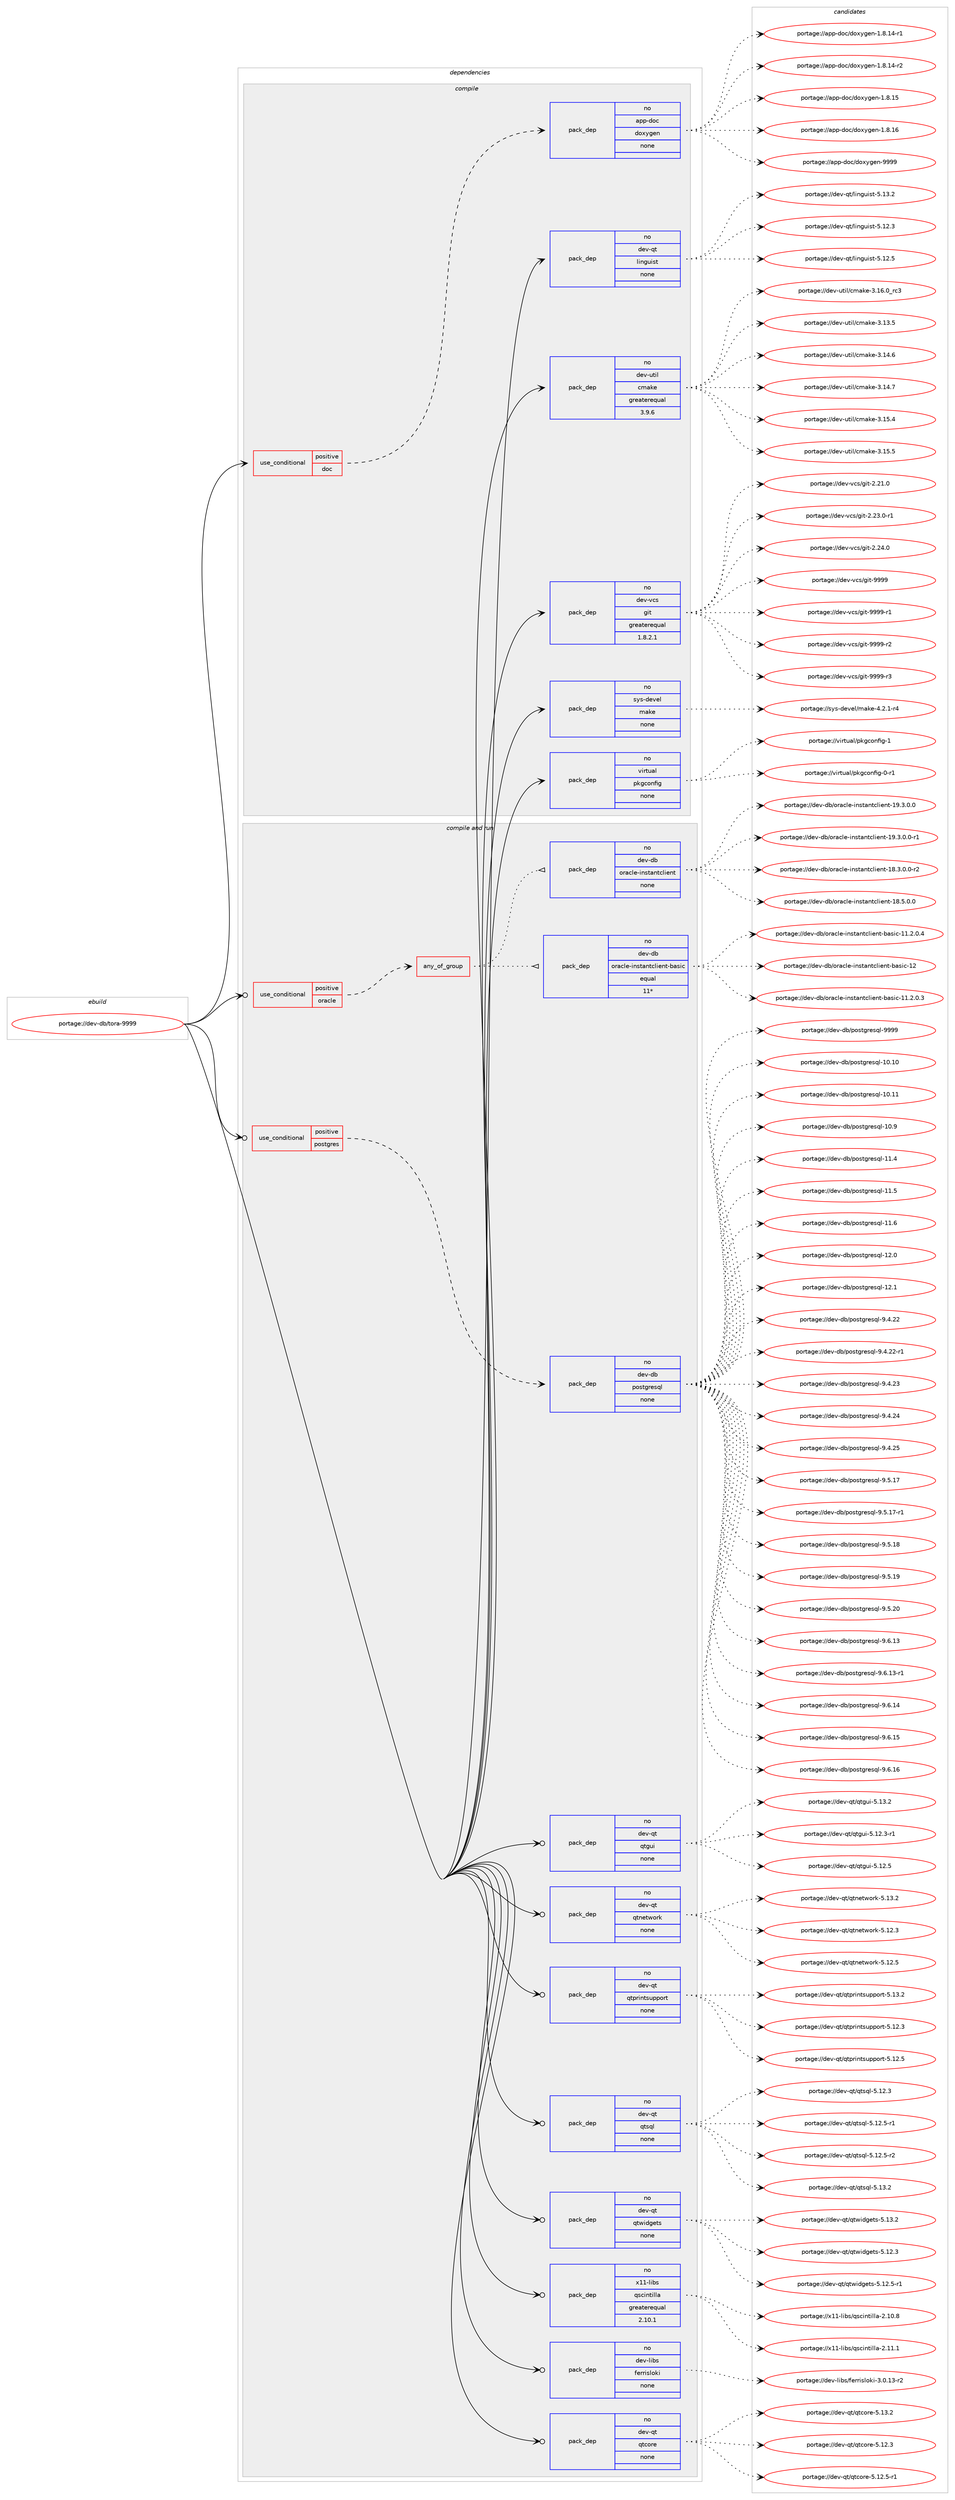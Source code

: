 digraph prolog {

# *************
# Graph options
# *************

newrank=true;
concentrate=true;
compound=true;
graph [rankdir=LR,fontname=Helvetica,fontsize=10,ranksep=1.5];#, ranksep=2.5, nodesep=0.2];
edge  [arrowhead=vee];
node  [fontname=Helvetica,fontsize=10];

# **********
# The ebuild
# **********

subgraph cluster_leftcol {
color=gray;
rank=same;
label=<<i>ebuild</i>>;
id [label="portage://dev-db/tora-9999", color=red, width=4, href="../dev-db/tora-9999.svg"];
}

# ****************
# The dependencies
# ****************

subgraph cluster_midcol {
color=gray;
label=<<i>dependencies</i>>;
subgraph cluster_compile {
fillcolor="#eeeeee";
style=filled;
label=<<i>compile</i>>;
subgraph cond13750 {
dependency59028 [label=<<TABLE BORDER="0" CELLBORDER="1" CELLSPACING="0" CELLPADDING="4"><TR><TD ROWSPAN="3" CELLPADDING="10">use_conditional</TD></TR><TR><TD>positive</TD></TR><TR><TD>doc</TD></TR></TABLE>>, shape=none, color=red];
subgraph pack43975 {
dependency59029 [label=<<TABLE BORDER="0" CELLBORDER="1" CELLSPACING="0" CELLPADDING="4" WIDTH="220"><TR><TD ROWSPAN="6" CELLPADDING="30">pack_dep</TD></TR><TR><TD WIDTH="110">no</TD></TR><TR><TD>app-doc</TD></TR><TR><TD>doxygen</TD></TR><TR><TD>none</TD></TR><TR><TD></TD></TR></TABLE>>, shape=none, color=blue];
}
dependency59028:e -> dependency59029:w [weight=20,style="dashed",arrowhead="vee"];
}
id:e -> dependency59028:w [weight=20,style="solid",arrowhead="vee"];
subgraph pack43976 {
dependency59030 [label=<<TABLE BORDER="0" CELLBORDER="1" CELLSPACING="0" CELLPADDING="4" WIDTH="220"><TR><TD ROWSPAN="6" CELLPADDING="30">pack_dep</TD></TR><TR><TD WIDTH="110">no</TD></TR><TR><TD>dev-qt</TD></TR><TR><TD>linguist</TD></TR><TR><TD>none</TD></TR><TR><TD></TD></TR></TABLE>>, shape=none, color=blue];
}
id:e -> dependency59030:w [weight=20,style="solid",arrowhead="vee"];
subgraph pack43977 {
dependency59031 [label=<<TABLE BORDER="0" CELLBORDER="1" CELLSPACING="0" CELLPADDING="4" WIDTH="220"><TR><TD ROWSPAN="6" CELLPADDING="30">pack_dep</TD></TR><TR><TD WIDTH="110">no</TD></TR><TR><TD>dev-util</TD></TR><TR><TD>cmake</TD></TR><TR><TD>greaterequal</TD></TR><TR><TD>3.9.6</TD></TR></TABLE>>, shape=none, color=blue];
}
id:e -> dependency59031:w [weight=20,style="solid",arrowhead="vee"];
subgraph pack43978 {
dependency59032 [label=<<TABLE BORDER="0" CELLBORDER="1" CELLSPACING="0" CELLPADDING="4" WIDTH="220"><TR><TD ROWSPAN="6" CELLPADDING="30">pack_dep</TD></TR><TR><TD WIDTH="110">no</TD></TR><TR><TD>dev-vcs</TD></TR><TR><TD>git</TD></TR><TR><TD>greaterequal</TD></TR><TR><TD>1.8.2.1</TD></TR></TABLE>>, shape=none, color=blue];
}
id:e -> dependency59032:w [weight=20,style="solid",arrowhead="vee"];
subgraph pack43979 {
dependency59033 [label=<<TABLE BORDER="0" CELLBORDER="1" CELLSPACING="0" CELLPADDING="4" WIDTH="220"><TR><TD ROWSPAN="6" CELLPADDING="30">pack_dep</TD></TR><TR><TD WIDTH="110">no</TD></TR><TR><TD>sys-devel</TD></TR><TR><TD>make</TD></TR><TR><TD>none</TD></TR><TR><TD></TD></TR></TABLE>>, shape=none, color=blue];
}
id:e -> dependency59033:w [weight=20,style="solid",arrowhead="vee"];
subgraph pack43980 {
dependency59034 [label=<<TABLE BORDER="0" CELLBORDER="1" CELLSPACING="0" CELLPADDING="4" WIDTH="220"><TR><TD ROWSPAN="6" CELLPADDING="30">pack_dep</TD></TR><TR><TD WIDTH="110">no</TD></TR><TR><TD>virtual</TD></TR><TR><TD>pkgconfig</TD></TR><TR><TD>none</TD></TR><TR><TD></TD></TR></TABLE>>, shape=none, color=blue];
}
id:e -> dependency59034:w [weight=20,style="solid",arrowhead="vee"];
}
subgraph cluster_compileandrun {
fillcolor="#eeeeee";
style=filled;
label=<<i>compile and run</i>>;
subgraph cond13751 {
dependency59035 [label=<<TABLE BORDER="0" CELLBORDER="1" CELLSPACING="0" CELLPADDING="4"><TR><TD ROWSPAN="3" CELLPADDING="10">use_conditional</TD></TR><TR><TD>positive</TD></TR><TR><TD>oracle</TD></TR></TABLE>>, shape=none, color=red];
subgraph any1244 {
dependency59036 [label=<<TABLE BORDER="0" CELLBORDER="1" CELLSPACING="0" CELLPADDING="4"><TR><TD CELLPADDING="10">any_of_group</TD></TR></TABLE>>, shape=none, color=red];subgraph pack43981 {
dependency59037 [label=<<TABLE BORDER="0" CELLBORDER="1" CELLSPACING="0" CELLPADDING="4" WIDTH="220"><TR><TD ROWSPAN="6" CELLPADDING="30">pack_dep</TD></TR><TR><TD WIDTH="110">no</TD></TR><TR><TD>dev-db</TD></TR><TR><TD>oracle-instantclient-basic</TD></TR><TR><TD>equal</TD></TR><TR><TD>11*</TD></TR></TABLE>>, shape=none, color=blue];
}
dependency59036:e -> dependency59037:w [weight=20,style="dotted",arrowhead="oinv"];
subgraph pack43982 {
dependency59038 [label=<<TABLE BORDER="0" CELLBORDER="1" CELLSPACING="0" CELLPADDING="4" WIDTH="220"><TR><TD ROWSPAN="6" CELLPADDING="30">pack_dep</TD></TR><TR><TD WIDTH="110">no</TD></TR><TR><TD>dev-db</TD></TR><TR><TD>oracle-instantclient</TD></TR><TR><TD>none</TD></TR><TR><TD></TD></TR></TABLE>>, shape=none, color=blue];
}
dependency59036:e -> dependency59038:w [weight=20,style="dotted",arrowhead="oinv"];
}
dependency59035:e -> dependency59036:w [weight=20,style="dashed",arrowhead="vee"];
}
id:e -> dependency59035:w [weight=20,style="solid",arrowhead="odotvee"];
subgraph cond13752 {
dependency59039 [label=<<TABLE BORDER="0" CELLBORDER="1" CELLSPACING="0" CELLPADDING="4"><TR><TD ROWSPAN="3" CELLPADDING="10">use_conditional</TD></TR><TR><TD>positive</TD></TR><TR><TD>postgres</TD></TR></TABLE>>, shape=none, color=red];
subgraph pack43983 {
dependency59040 [label=<<TABLE BORDER="0" CELLBORDER="1" CELLSPACING="0" CELLPADDING="4" WIDTH="220"><TR><TD ROWSPAN="6" CELLPADDING="30">pack_dep</TD></TR><TR><TD WIDTH="110">no</TD></TR><TR><TD>dev-db</TD></TR><TR><TD>postgresql</TD></TR><TR><TD>none</TD></TR><TR><TD></TD></TR></TABLE>>, shape=none, color=blue];
}
dependency59039:e -> dependency59040:w [weight=20,style="dashed",arrowhead="vee"];
}
id:e -> dependency59039:w [weight=20,style="solid",arrowhead="odotvee"];
subgraph pack43984 {
dependency59041 [label=<<TABLE BORDER="0" CELLBORDER="1" CELLSPACING="0" CELLPADDING="4" WIDTH="220"><TR><TD ROWSPAN="6" CELLPADDING="30">pack_dep</TD></TR><TR><TD WIDTH="110">no</TD></TR><TR><TD>dev-libs</TD></TR><TR><TD>ferrisloki</TD></TR><TR><TD>none</TD></TR><TR><TD></TD></TR></TABLE>>, shape=none, color=blue];
}
id:e -> dependency59041:w [weight=20,style="solid",arrowhead="odotvee"];
subgraph pack43985 {
dependency59042 [label=<<TABLE BORDER="0" CELLBORDER="1" CELLSPACING="0" CELLPADDING="4" WIDTH="220"><TR><TD ROWSPAN="6" CELLPADDING="30">pack_dep</TD></TR><TR><TD WIDTH="110">no</TD></TR><TR><TD>dev-qt</TD></TR><TR><TD>qtcore</TD></TR><TR><TD>none</TD></TR><TR><TD></TD></TR></TABLE>>, shape=none, color=blue];
}
id:e -> dependency59042:w [weight=20,style="solid",arrowhead="odotvee"];
subgraph pack43986 {
dependency59043 [label=<<TABLE BORDER="0" CELLBORDER="1" CELLSPACING="0" CELLPADDING="4" WIDTH="220"><TR><TD ROWSPAN="6" CELLPADDING="30">pack_dep</TD></TR><TR><TD WIDTH="110">no</TD></TR><TR><TD>dev-qt</TD></TR><TR><TD>qtgui</TD></TR><TR><TD>none</TD></TR><TR><TD></TD></TR></TABLE>>, shape=none, color=blue];
}
id:e -> dependency59043:w [weight=20,style="solid",arrowhead="odotvee"];
subgraph pack43987 {
dependency59044 [label=<<TABLE BORDER="0" CELLBORDER="1" CELLSPACING="0" CELLPADDING="4" WIDTH="220"><TR><TD ROWSPAN="6" CELLPADDING="30">pack_dep</TD></TR><TR><TD WIDTH="110">no</TD></TR><TR><TD>dev-qt</TD></TR><TR><TD>qtnetwork</TD></TR><TR><TD>none</TD></TR><TR><TD></TD></TR></TABLE>>, shape=none, color=blue];
}
id:e -> dependency59044:w [weight=20,style="solid",arrowhead="odotvee"];
subgraph pack43988 {
dependency59045 [label=<<TABLE BORDER="0" CELLBORDER="1" CELLSPACING="0" CELLPADDING="4" WIDTH="220"><TR><TD ROWSPAN="6" CELLPADDING="30">pack_dep</TD></TR><TR><TD WIDTH="110">no</TD></TR><TR><TD>dev-qt</TD></TR><TR><TD>qtprintsupport</TD></TR><TR><TD>none</TD></TR><TR><TD></TD></TR></TABLE>>, shape=none, color=blue];
}
id:e -> dependency59045:w [weight=20,style="solid",arrowhead="odotvee"];
subgraph pack43989 {
dependency59046 [label=<<TABLE BORDER="0" CELLBORDER="1" CELLSPACING="0" CELLPADDING="4" WIDTH="220"><TR><TD ROWSPAN="6" CELLPADDING="30">pack_dep</TD></TR><TR><TD WIDTH="110">no</TD></TR><TR><TD>dev-qt</TD></TR><TR><TD>qtsql</TD></TR><TR><TD>none</TD></TR><TR><TD></TD></TR></TABLE>>, shape=none, color=blue];
}
id:e -> dependency59046:w [weight=20,style="solid",arrowhead="odotvee"];
subgraph pack43990 {
dependency59047 [label=<<TABLE BORDER="0" CELLBORDER="1" CELLSPACING="0" CELLPADDING="4" WIDTH="220"><TR><TD ROWSPAN="6" CELLPADDING="30">pack_dep</TD></TR><TR><TD WIDTH="110">no</TD></TR><TR><TD>dev-qt</TD></TR><TR><TD>qtwidgets</TD></TR><TR><TD>none</TD></TR><TR><TD></TD></TR></TABLE>>, shape=none, color=blue];
}
id:e -> dependency59047:w [weight=20,style="solid",arrowhead="odotvee"];
subgraph pack43991 {
dependency59048 [label=<<TABLE BORDER="0" CELLBORDER="1" CELLSPACING="0" CELLPADDING="4" WIDTH="220"><TR><TD ROWSPAN="6" CELLPADDING="30">pack_dep</TD></TR><TR><TD WIDTH="110">no</TD></TR><TR><TD>x11-libs</TD></TR><TR><TD>qscintilla</TD></TR><TR><TD>greaterequal</TD></TR><TR><TD>2.10.1</TD></TR></TABLE>>, shape=none, color=blue];
}
id:e -> dependency59048:w [weight=20,style="solid",arrowhead="odotvee"];
}
subgraph cluster_run {
fillcolor="#eeeeee";
style=filled;
label=<<i>run</i>>;
}
}

# **************
# The candidates
# **************

subgraph cluster_choices {
rank=same;
color=gray;
label=<<i>candidates</i>>;

subgraph choice43975 {
color=black;
nodesep=1;
choiceportage97112112451001119947100111120121103101110454946564649524511449 [label="portage://app-doc/doxygen-1.8.14-r1", color=red, width=4,href="../app-doc/doxygen-1.8.14-r1.svg"];
choiceportage97112112451001119947100111120121103101110454946564649524511450 [label="portage://app-doc/doxygen-1.8.14-r2", color=red, width=4,href="../app-doc/doxygen-1.8.14-r2.svg"];
choiceportage9711211245100111994710011112012110310111045494656464953 [label="portage://app-doc/doxygen-1.8.15", color=red, width=4,href="../app-doc/doxygen-1.8.15.svg"];
choiceportage9711211245100111994710011112012110310111045494656464954 [label="portage://app-doc/doxygen-1.8.16", color=red, width=4,href="../app-doc/doxygen-1.8.16.svg"];
choiceportage971121124510011199471001111201211031011104557575757 [label="portage://app-doc/doxygen-9999", color=red, width=4,href="../app-doc/doxygen-9999.svg"];
dependency59029:e -> choiceportage97112112451001119947100111120121103101110454946564649524511449:w [style=dotted,weight="100"];
dependency59029:e -> choiceportage97112112451001119947100111120121103101110454946564649524511450:w [style=dotted,weight="100"];
dependency59029:e -> choiceportage9711211245100111994710011112012110310111045494656464953:w [style=dotted,weight="100"];
dependency59029:e -> choiceportage9711211245100111994710011112012110310111045494656464954:w [style=dotted,weight="100"];
dependency59029:e -> choiceportage971121124510011199471001111201211031011104557575757:w [style=dotted,weight="100"];
}
subgraph choice43976 {
color=black;
nodesep=1;
choiceportage100101118451131164710810511010311710511511645534649504651 [label="portage://dev-qt/linguist-5.12.3", color=red, width=4,href="../dev-qt/linguist-5.12.3.svg"];
choiceportage100101118451131164710810511010311710511511645534649504653 [label="portage://dev-qt/linguist-5.12.5", color=red, width=4,href="../dev-qt/linguist-5.12.5.svg"];
choiceportage100101118451131164710810511010311710511511645534649514650 [label="portage://dev-qt/linguist-5.13.2", color=red, width=4,href="../dev-qt/linguist-5.13.2.svg"];
dependency59030:e -> choiceportage100101118451131164710810511010311710511511645534649504651:w [style=dotted,weight="100"];
dependency59030:e -> choiceportage100101118451131164710810511010311710511511645534649504653:w [style=dotted,weight="100"];
dependency59030:e -> choiceportage100101118451131164710810511010311710511511645534649514650:w [style=dotted,weight="100"];
}
subgraph choice43977 {
color=black;
nodesep=1;
choiceportage1001011184511711610510847991099710710145514649514653 [label="portage://dev-util/cmake-3.13.5", color=red, width=4,href="../dev-util/cmake-3.13.5.svg"];
choiceportage1001011184511711610510847991099710710145514649524654 [label="portage://dev-util/cmake-3.14.6", color=red, width=4,href="../dev-util/cmake-3.14.6.svg"];
choiceportage1001011184511711610510847991099710710145514649524655 [label="portage://dev-util/cmake-3.14.7", color=red, width=4,href="../dev-util/cmake-3.14.7.svg"];
choiceportage1001011184511711610510847991099710710145514649534652 [label="portage://dev-util/cmake-3.15.4", color=red, width=4,href="../dev-util/cmake-3.15.4.svg"];
choiceportage1001011184511711610510847991099710710145514649534653 [label="portage://dev-util/cmake-3.15.5", color=red, width=4,href="../dev-util/cmake-3.15.5.svg"];
choiceportage1001011184511711610510847991099710710145514649544648951149951 [label="portage://dev-util/cmake-3.16.0_rc3", color=red, width=4,href="../dev-util/cmake-3.16.0_rc3.svg"];
dependency59031:e -> choiceportage1001011184511711610510847991099710710145514649514653:w [style=dotted,weight="100"];
dependency59031:e -> choiceportage1001011184511711610510847991099710710145514649524654:w [style=dotted,weight="100"];
dependency59031:e -> choiceportage1001011184511711610510847991099710710145514649524655:w [style=dotted,weight="100"];
dependency59031:e -> choiceportage1001011184511711610510847991099710710145514649534652:w [style=dotted,weight="100"];
dependency59031:e -> choiceportage1001011184511711610510847991099710710145514649534653:w [style=dotted,weight="100"];
dependency59031:e -> choiceportage1001011184511711610510847991099710710145514649544648951149951:w [style=dotted,weight="100"];
}
subgraph choice43978 {
color=black;
nodesep=1;
choiceportage10010111845118991154710310511645504650494648 [label="portage://dev-vcs/git-2.21.0", color=red, width=4,href="../dev-vcs/git-2.21.0.svg"];
choiceportage100101118451189911547103105116455046505146484511449 [label="portage://dev-vcs/git-2.23.0-r1", color=red, width=4,href="../dev-vcs/git-2.23.0-r1.svg"];
choiceportage10010111845118991154710310511645504650524648 [label="portage://dev-vcs/git-2.24.0", color=red, width=4,href="../dev-vcs/git-2.24.0.svg"];
choiceportage1001011184511899115471031051164557575757 [label="portage://dev-vcs/git-9999", color=red, width=4,href="../dev-vcs/git-9999.svg"];
choiceportage10010111845118991154710310511645575757574511449 [label="portage://dev-vcs/git-9999-r1", color=red, width=4,href="../dev-vcs/git-9999-r1.svg"];
choiceportage10010111845118991154710310511645575757574511450 [label="portage://dev-vcs/git-9999-r2", color=red, width=4,href="../dev-vcs/git-9999-r2.svg"];
choiceportage10010111845118991154710310511645575757574511451 [label="portage://dev-vcs/git-9999-r3", color=red, width=4,href="../dev-vcs/git-9999-r3.svg"];
dependency59032:e -> choiceportage10010111845118991154710310511645504650494648:w [style=dotted,weight="100"];
dependency59032:e -> choiceportage100101118451189911547103105116455046505146484511449:w [style=dotted,weight="100"];
dependency59032:e -> choiceportage10010111845118991154710310511645504650524648:w [style=dotted,weight="100"];
dependency59032:e -> choiceportage1001011184511899115471031051164557575757:w [style=dotted,weight="100"];
dependency59032:e -> choiceportage10010111845118991154710310511645575757574511449:w [style=dotted,weight="100"];
dependency59032:e -> choiceportage10010111845118991154710310511645575757574511450:w [style=dotted,weight="100"];
dependency59032:e -> choiceportage10010111845118991154710310511645575757574511451:w [style=dotted,weight="100"];
}
subgraph choice43979 {
color=black;
nodesep=1;
choiceportage1151211154510010111810110847109971071014552465046494511452 [label="portage://sys-devel/make-4.2.1-r4", color=red, width=4,href="../sys-devel/make-4.2.1-r4.svg"];
dependency59033:e -> choiceportage1151211154510010111810110847109971071014552465046494511452:w [style=dotted,weight="100"];
}
subgraph choice43980 {
color=black;
nodesep=1;
choiceportage11810511411611797108471121071039911111010210510345484511449 [label="portage://virtual/pkgconfig-0-r1", color=red, width=4,href="../virtual/pkgconfig-0-r1.svg"];
choiceportage1181051141161179710847112107103991111101021051034549 [label="portage://virtual/pkgconfig-1", color=red, width=4,href="../virtual/pkgconfig-1.svg"];
dependency59034:e -> choiceportage11810511411611797108471121071039911111010210510345484511449:w [style=dotted,weight="100"];
dependency59034:e -> choiceportage1181051141161179710847112107103991111101021051034549:w [style=dotted,weight="100"];
}
subgraph choice43981 {
color=black;
nodesep=1;
choiceportage100101118451009847111114979910810145105110115116971101169910810510111011645989711510599454949465046484651 [label="portage://dev-db/oracle-instantclient-basic-11.2.0.3", color=red, width=4,href="../dev-db/oracle-instantclient-basic-11.2.0.3.svg"];
choiceportage100101118451009847111114979910810145105110115116971101169910810510111011645989711510599454949465046484652 [label="portage://dev-db/oracle-instantclient-basic-11.2.0.4", color=red, width=4,href="../dev-db/oracle-instantclient-basic-11.2.0.4.svg"];
choiceportage100101118451009847111114979910810145105110115116971101169910810510111011645989711510599454950 [label="portage://dev-db/oracle-instantclient-basic-12", color=red, width=4,href="../dev-db/oracle-instantclient-basic-12.svg"];
dependency59037:e -> choiceportage100101118451009847111114979910810145105110115116971101169910810510111011645989711510599454949465046484651:w [style=dotted,weight="100"];
dependency59037:e -> choiceportage100101118451009847111114979910810145105110115116971101169910810510111011645989711510599454949465046484652:w [style=dotted,weight="100"];
dependency59037:e -> choiceportage100101118451009847111114979910810145105110115116971101169910810510111011645989711510599454950:w [style=dotted,weight="100"];
}
subgraph choice43982 {
color=black;
nodesep=1;
choiceportage10010111845100984711111497991081014510511011511697110116991081051011101164549564651464846484511450 [label="portage://dev-db/oracle-instantclient-18.3.0.0-r2", color=red, width=4,href="../dev-db/oracle-instantclient-18.3.0.0-r2.svg"];
choiceportage1001011184510098471111149799108101451051101151169711011699108105101110116454956465346484648 [label="portage://dev-db/oracle-instantclient-18.5.0.0", color=red, width=4,href="../dev-db/oracle-instantclient-18.5.0.0.svg"];
choiceportage1001011184510098471111149799108101451051101151169711011699108105101110116454957465146484648 [label="portage://dev-db/oracle-instantclient-19.3.0.0", color=red, width=4,href="../dev-db/oracle-instantclient-19.3.0.0.svg"];
choiceportage10010111845100984711111497991081014510511011511697110116991081051011101164549574651464846484511449 [label="portage://dev-db/oracle-instantclient-19.3.0.0-r1", color=red, width=4,href="../dev-db/oracle-instantclient-19.3.0.0-r1.svg"];
dependency59038:e -> choiceportage10010111845100984711111497991081014510511011511697110116991081051011101164549564651464846484511450:w [style=dotted,weight="100"];
dependency59038:e -> choiceportage1001011184510098471111149799108101451051101151169711011699108105101110116454956465346484648:w [style=dotted,weight="100"];
dependency59038:e -> choiceportage1001011184510098471111149799108101451051101151169711011699108105101110116454957465146484648:w [style=dotted,weight="100"];
dependency59038:e -> choiceportage10010111845100984711111497991081014510511011511697110116991081051011101164549574651464846484511449:w [style=dotted,weight="100"];
}
subgraph choice43983 {
color=black;
nodesep=1;
choiceportage100101118451009847112111115116103114101115113108454948464948 [label="portage://dev-db/postgresql-10.10", color=red, width=4,href="../dev-db/postgresql-10.10.svg"];
choiceportage100101118451009847112111115116103114101115113108454948464949 [label="portage://dev-db/postgresql-10.11", color=red, width=4,href="../dev-db/postgresql-10.11.svg"];
choiceportage1001011184510098471121111151161031141011151131084549484657 [label="portage://dev-db/postgresql-10.9", color=red, width=4,href="../dev-db/postgresql-10.9.svg"];
choiceportage1001011184510098471121111151161031141011151131084549494652 [label="portage://dev-db/postgresql-11.4", color=red, width=4,href="../dev-db/postgresql-11.4.svg"];
choiceportage1001011184510098471121111151161031141011151131084549494653 [label="portage://dev-db/postgresql-11.5", color=red, width=4,href="../dev-db/postgresql-11.5.svg"];
choiceportage1001011184510098471121111151161031141011151131084549494654 [label="portage://dev-db/postgresql-11.6", color=red, width=4,href="../dev-db/postgresql-11.6.svg"];
choiceportage1001011184510098471121111151161031141011151131084549504648 [label="portage://dev-db/postgresql-12.0", color=red, width=4,href="../dev-db/postgresql-12.0.svg"];
choiceportage1001011184510098471121111151161031141011151131084549504649 [label="portage://dev-db/postgresql-12.1", color=red, width=4,href="../dev-db/postgresql-12.1.svg"];
choiceportage10010111845100984711211111511610311410111511310845574652465050 [label="portage://dev-db/postgresql-9.4.22", color=red, width=4,href="../dev-db/postgresql-9.4.22.svg"];
choiceportage100101118451009847112111115116103114101115113108455746524650504511449 [label="portage://dev-db/postgresql-9.4.22-r1", color=red, width=4,href="../dev-db/postgresql-9.4.22-r1.svg"];
choiceportage10010111845100984711211111511610311410111511310845574652465051 [label="portage://dev-db/postgresql-9.4.23", color=red, width=4,href="../dev-db/postgresql-9.4.23.svg"];
choiceportage10010111845100984711211111511610311410111511310845574652465052 [label="portage://dev-db/postgresql-9.4.24", color=red, width=4,href="../dev-db/postgresql-9.4.24.svg"];
choiceportage10010111845100984711211111511610311410111511310845574652465053 [label="portage://dev-db/postgresql-9.4.25", color=red, width=4,href="../dev-db/postgresql-9.4.25.svg"];
choiceportage10010111845100984711211111511610311410111511310845574653464955 [label="portage://dev-db/postgresql-9.5.17", color=red, width=4,href="../dev-db/postgresql-9.5.17.svg"];
choiceportage100101118451009847112111115116103114101115113108455746534649554511449 [label="portage://dev-db/postgresql-9.5.17-r1", color=red, width=4,href="../dev-db/postgresql-9.5.17-r1.svg"];
choiceportage10010111845100984711211111511610311410111511310845574653464956 [label="portage://dev-db/postgresql-9.5.18", color=red, width=4,href="../dev-db/postgresql-9.5.18.svg"];
choiceportage10010111845100984711211111511610311410111511310845574653464957 [label="portage://dev-db/postgresql-9.5.19", color=red, width=4,href="../dev-db/postgresql-9.5.19.svg"];
choiceportage10010111845100984711211111511610311410111511310845574653465048 [label="portage://dev-db/postgresql-9.5.20", color=red, width=4,href="../dev-db/postgresql-9.5.20.svg"];
choiceportage10010111845100984711211111511610311410111511310845574654464951 [label="portage://dev-db/postgresql-9.6.13", color=red, width=4,href="../dev-db/postgresql-9.6.13.svg"];
choiceportage100101118451009847112111115116103114101115113108455746544649514511449 [label="portage://dev-db/postgresql-9.6.13-r1", color=red, width=4,href="../dev-db/postgresql-9.6.13-r1.svg"];
choiceportage10010111845100984711211111511610311410111511310845574654464952 [label="portage://dev-db/postgresql-9.6.14", color=red, width=4,href="../dev-db/postgresql-9.6.14.svg"];
choiceportage10010111845100984711211111511610311410111511310845574654464953 [label="portage://dev-db/postgresql-9.6.15", color=red, width=4,href="../dev-db/postgresql-9.6.15.svg"];
choiceportage10010111845100984711211111511610311410111511310845574654464954 [label="portage://dev-db/postgresql-9.6.16", color=red, width=4,href="../dev-db/postgresql-9.6.16.svg"];
choiceportage1001011184510098471121111151161031141011151131084557575757 [label="portage://dev-db/postgresql-9999", color=red, width=4,href="../dev-db/postgresql-9999.svg"];
dependency59040:e -> choiceportage100101118451009847112111115116103114101115113108454948464948:w [style=dotted,weight="100"];
dependency59040:e -> choiceportage100101118451009847112111115116103114101115113108454948464949:w [style=dotted,weight="100"];
dependency59040:e -> choiceportage1001011184510098471121111151161031141011151131084549484657:w [style=dotted,weight="100"];
dependency59040:e -> choiceportage1001011184510098471121111151161031141011151131084549494652:w [style=dotted,weight="100"];
dependency59040:e -> choiceportage1001011184510098471121111151161031141011151131084549494653:w [style=dotted,weight="100"];
dependency59040:e -> choiceportage1001011184510098471121111151161031141011151131084549494654:w [style=dotted,weight="100"];
dependency59040:e -> choiceportage1001011184510098471121111151161031141011151131084549504648:w [style=dotted,weight="100"];
dependency59040:e -> choiceportage1001011184510098471121111151161031141011151131084549504649:w [style=dotted,weight="100"];
dependency59040:e -> choiceportage10010111845100984711211111511610311410111511310845574652465050:w [style=dotted,weight="100"];
dependency59040:e -> choiceportage100101118451009847112111115116103114101115113108455746524650504511449:w [style=dotted,weight="100"];
dependency59040:e -> choiceportage10010111845100984711211111511610311410111511310845574652465051:w [style=dotted,weight="100"];
dependency59040:e -> choiceportage10010111845100984711211111511610311410111511310845574652465052:w [style=dotted,weight="100"];
dependency59040:e -> choiceportage10010111845100984711211111511610311410111511310845574652465053:w [style=dotted,weight="100"];
dependency59040:e -> choiceportage10010111845100984711211111511610311410111511310845574653464955:w [style=dotted,weight="100"];
dependency59040:e -> choiceportage100101118451009847112111115116103114101115113108455746534649554511449:w [style=dotted,weight="100"];
dependency59040:e -> choiceportage10010111845100984711211111511610311410111511310845574653464956:w [style=dotted,weight="100"];
dependency59040:e -> choiceportage10010111845100984711211111511610311410111511310845574653464957:w [style=dotted,weight="100"];
dependency59040:e -> choiceportage10010111845100984711211111511610311410111511310845574653465048:w [style=dotted,weight="100"];
dependency59040:e -> choiceportage10010111845100984711211111511610311410111511310845574654464951:w [style=dotted,weight="100"];
dependency59040:e -> choiceportage100101118451009847112111115116103114101115113108455746544649514511449:w [style=dotted,weight="100"];
dependency59040:e -> choiceportage10010111845100984711211111511610311410111511310845574654464952:w [style=dotted,weight="100"];
dependency59040:e -> choiceportage10010111845100984711211111511610311410111511310845574654464953:w [style=dotted,weight="100"];
dependency59040:e -> choiceportage10010111845100984711211111511610311410111511310845574654464954:w [style=dotted,weight="100"];
dependency59040:e -> choiceportage1001011184510098471121111151161031141011151131084557575757:w [style=dotted,weight="100"];
}
subgraph choice43984 {
color=black;
nodesep=1;
choiceportage100101118451081059811547102101114114105115108111107105455146484649514511450 [label="portage://dev-libs/ferrisloki-3.0.13-r2", color=red, width=4,href="../dev-libs/ferrisloki-3.0.13-r2.svg"];
dependency59041:e -> choiceportage100101118451081059811547102101114114105115108111107105455146484649514511450:w [style=dotted,weight="100"];
}
subgraph choice43985 {
color=black;
nodesep=1;
choiceportage10010111845113116471131169911111410145534649504651 [label="portage://dev-qt/qtcore-5.12.3", color=red, width=4,href="../dev-qt/qtcore-5.12.3.svg"];
choiceportage100101118451131164711311699111114101455346495046534511449 [label="portage://dev-qt/qtcore-5.12.5-r1", color=red, width=4,href="../dev-qt/qtcore-5.12.5-r1.svg"];
choiceportage10010111845113116471131169911111410145534649514650 [label="portage://dev-qt/qtcore-5.13.2", color=red, width=4,href="../dev-qt/qtcore-5.13.2.svg"];
dependency59042:e -> choiceportage10010111845113116471131169911111410145534649504651:w [style=dotted,weight="100"];
dependency59042:e -> choiceportage100101118451131164711311699111114101455346495046534511449:w [style=dotted,weight="100"];
dependency59042:e -> choiceportage10010111845113116471131169911111410145534649514650:w [style=dotted,weight="100"];
}
subgraph choice43986 {
color=black;
nodesep=1;
choiceportage1001011184511311647113116103117105455346495046514511449 [label="portage://dev-qt/qtgui-5.12.3-r1", color=red, width=4,href="../dev-qt/qtgui-5.12.3-r1.svg"];
choiceportage100101118451131164711311610311710545534649504653 [label="portage://dev-qt/qtgui-5.12.5", color=red, width=4,href="../dev-qt/qtgui-5.12.5.svg"];
choiceportage100101118451131164711311610311710545534649514650 [label="portage://dev-qt/qtgui-5.13.2", color=red, width=4,href="../dev-qt/qtgui-5.13.2.svg"];
dependency59043:e -> choiceportage1001011184511311647113116103117105455346495046514511449:w [style=dotted,weight="100"];
dependency59043:e -> choiceportage100101118451131164711311610311710545534649504653:w [style=dotted,weight="100"];
dependency59043:e -> choiceportage100101118451131164711311610311710545534649514650:w [style=dotted,weight="100"];
}
subgraph choice43987 {
color=black;
nodesep=1;
choiceportage100101118451131164711311611010111611911111410745534649504651 [label="portage://dev-qt/qtnetwork-5.12.3", color=red, width=4,href="../dev-qt/qtnetwork-5.12.3.svg"];
choiceportage100101118451131164711311611010111611911111410745534649504653 [label="portage://dev-qt/qtnetwork-5.12.5", color=red, width=4,href="../dev-qt/qtnetwork-5.12.5.svg"];
choiceportage100101118451131164711311611010111611911111410745534649514650 [label="portage://dev-qt/qtnetwork-5.13.2", color=red, width=4,href="../dev-qt/qtnetwork-5.13.2.svg"];
dependency59044:e -> choiceportage100101118451131164711311611010111611911111410745534649504651:w [style=dotted,weight="100"];
dependency59044:e -> choiceportage100101118451131164711311611010111611911111410745534649504653:w [style=dotted,weight="100"];
dependency59044:e -> choiceportage100101118451131164711311611010111611911111410745534649514650:w [style=dotted,weight="100"];
}
subgraph choice43988 {
color=black;
nodesep=1;
choiceportage100101118451131164711311611211410511011611511711211211111411645534649504651 [label="portage://dev-qt/qtprintsupport-5.12.3", color=red, width=4,href="../dev-qt/qtprintsupport-5.12.3.svg"];
choiceportage100101118451131164711311611211410511011611511711211211111411645534649504653 [label="portage://dev-qt/qtprintsupport-5.12.5", color=red, width=4,href="../dev-qt/qtprintsupport-5.12.5.svg"];
choiceportage100101118451131164711311611211410511011611511711211211111411645534649514650 [label="portage://dev-qt/qtprintsupport-5.13.2", color=red, width=4,href="../dev-qt/qtprintsupport-5.13.2.svg"];
dependency59045:e -> choiceportage100101118451131164711311611211410511011611511711211211111411645534649504651:w [style=dotted,weight="100"];
dependency59045:e -> choiceportage100101118451131164711311611211410511011611511711211211111411645534649504653:w [style=dotted,weight="100"];
dependency59045:e -> choiceportage100101118451131164711311611211410511011611511711211211111411645534649514650:w [style=dotted,weight="100"];
}
subgraph choice43989 {
color=black;
nodesep=1;
choiceportage100101118451131164711311611511310845534649504651 [label="portage://dev-qt/qtsql-5.12.3", color=red, width=4,href="../dev-qt/qtsql-5.12.3.svg"];
choiceportage1001011184511311647113116115113108455346495046534511449 [label="portage://dev-qt/qtsql-5.12.5-r1", color=red, width=4,href="../dev-qt/qtsql-5.12.5-r1.svg"];
choiceportage1001011184511311647113116115113108455346495046534511450 [label="portage://dev-qt/qtsql-5.12.5-r2", color=red, width=4,href="../dev-qt/qtsql-5.12.5-r2.svg"];
choiceportage100101118451131164711311611511310845534649514650 [label="portage://dev-qt/qtsql-5.13.2", color=red, width=4,href="../dev-qt/qtsql-5.13.2.svg"];
dependency59046:e -> choiceportage100101118451131164711311611511310845534649504651:w [style=dotted,weight="100"];
dependency59046:e -> choiceportage1001011184511311647113116115113108455346495046534511449:w [style=dotted,weight="100"];
dependency59046:e -> choiceportage1001011184511311647113116115113108455346495046534511450:w [style=dotted,weight="100"];
dependency59046:e -> choiceportage100101118451131164711311611511310845534649514650:w [style=dotted,weight="100"];
}
subgraph choice43990 {
color=black;
nodesep=1;
choiceportage100101118451131164711311611910510010310111611545534649504651 [label="portage://dev-qt/qtwidgets-5.12.3", color=red, width=4,href="../dev-qt/qtwidgets-5.12.3.svg"];
choiceportage1001011184511311647113116119105100103101116115455346495046534511449 [label="portage://dev-qt/qtwidgets-5.12.5-r1", color=red, width=4,href="../dev-qt/qtwidgets-5.12.5-r1.svg"];
choiceportage100101118451131164711311611910510010310111611545534649514650 [label="portage://dev-qt/qtwidgets-5.13.2", color=red, width=4,href="../dev-qt/qtwidgets-5.13.2.svg"];
dependency59047:e -> choiceportage100101118451131164711311611910510010310111611545534649504651:w [style=dotted,weight="100"];
dependency59047:e -> choiceportage1001011184511311647113116119105100103101116115455346495046534511449:w [style=dotted,weight="100"];
dependency59047:e -> choiceportage100101118451131164711311611910510010310111611545534649514650:w [style=dotted,weight="100"];
}
subgraph choice43991 {
color=black;
nodesep=1;
choiceportage1204949451081059811547113115991051101161051081089745504649484656 [label="portage://x11-libs/qscintilla-2.10.8", color=red, width=4,href="../x11-libs/qscintilla-2.10.8.svg"];
choiceportage1204949451081059811547113115991051101161051081089745504649494649 [label="portage://x11-libs/qscintilla-2.11.1", color=red, width=4,href="../x11-libs/qscintilla-2.11.1.svg"];
dependency59048:e -> choiceportage1204949451081059811547113115991051101161051081089745504649484656:w [style=dotted,weight="100"];
dependency59048:e -> choiceportage1204949451081059811547113115991051101161051081089745504649494649:w [style=dotted,weight="100"];
}
}

}
